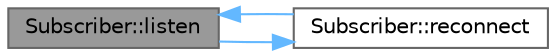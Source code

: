 digraph "Subscriber::listen"
{
 // LATEX_PDF_SIZE
  bgcolor="transparent";
  edge [fontname=Helvetica,fontsize=10,labelfontname=Helvetica,labelfontsize=10];
  node [fontname=Helvetica,fontsize=10,shape=box,height=0.2,width=0.4];
  rankdir="LR";
  Node1 [id="Node000001",label="Subscriber::listen",height=0.2,width=0.4,color="gray40", fillcolor="grey60", style="filled", fontcolor="black",tooltip=" "];
  Node1 -> Node2 [id="edge1_Node000001_Node000002",color="steelblue1",style="solid",tooltip=" "];
  Node2 [id="Node000002",label="Subscriber::reconnect",height=0.2,width=0.4,color="grey40", fillcolor="white", style="filled",URL="$classSubscriber.html#a36310cfe69912785375309c9daa1a747",tooltip=" "];
  Node2 -> Node1 [id="edge2_Node000002_Node000001",color="steelblue1",style="solid",tooltip=" "];
}
